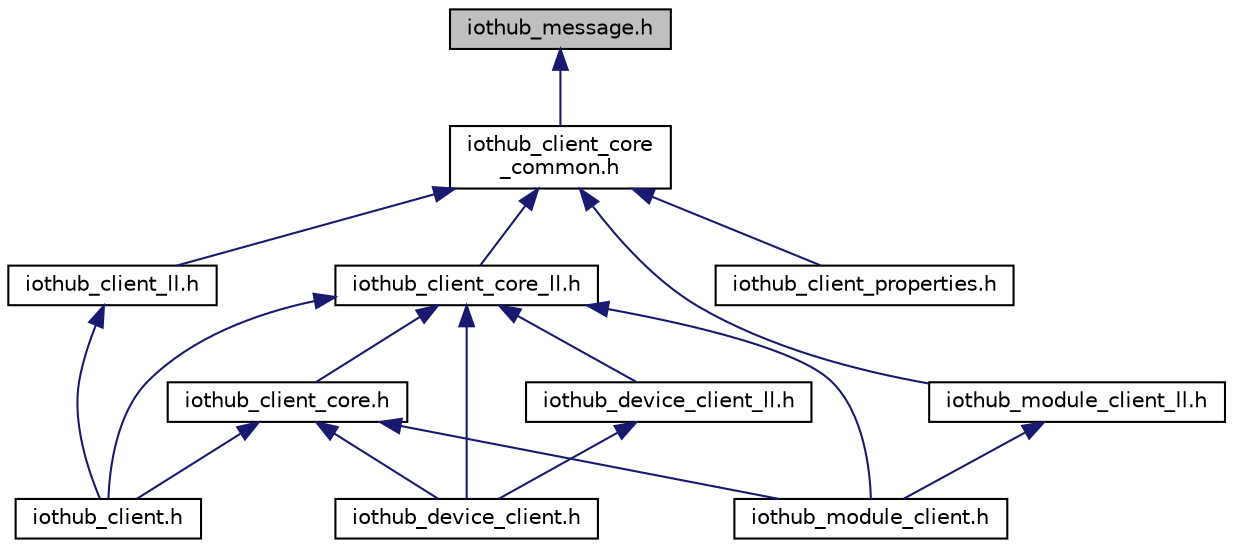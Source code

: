 digraph "iothub_message.h"
{
 // LATEX_PDF_SIZE
  edge [fontname="Helvetica",fontsize="10",labelfontname="Helvetica",labelfontsize="10"];
  node [fontname="Helvetica",fontsize="10",shape=record];
  Node1 [label="iothub_message.h",height=0.2,width=0.4,color="black", fillcolor="grey75", style="filled", fontcolor="black",tooltip="The IoTHub_Message component encapsulates one message that can be transferred by an IoT hub client."];
  Node1 -> Node2 [dir="back",color="midnightblue",fontsize="10",style="solid",fontname="Helvetica"];
  Node2 [label="iothub_client_core\l_common.h",height=0.2,width=0.4,color="black", fillcolor="white", style="filled",URL="$iothub__client__core__common_8h.html",tooltip="Shared enums, structures, and callback functions for IoT Hub client."];
  Node2 -> Node3 [dir="back",color="midnightblue",fontsize="10",style="solid",fontname="Helvetica"];
  Node3 [label="iothub_client_core_ll.h",height=0.2,width=0.4,color="black", fillcolor="white", style="filled",URL="$iothub__client__core__ll_8h_source.html",tooltip=" "];
  Node3 -> Node4 [dir="back",color="midnightblue",fontsize="10",style="solid",fontname="Helvetica"];
  Node4 [label="iothub_client.h",height=0.2,width=0.4,color="black", fillcolor="white", style="filled",URL="$iothub__client_8h.html",tooltip="Extends the IoTHubClient_LL with additional features."];
  Node3 -> Node5 [dir="back",color="midnightblue",fontsize="10",style="solid",fontname="Helvetica"];
  Node5 [label="iothub_client_core.h",height=0.2,width=0.4,color="black", fillcolor="white", style="filled",URL="$iothub__client__core_8h_source.html",tooltip=" "];
  Node5 -> Node4 [dir="back",color="midnightblue",fontsize="10",style="solid",fontname="Helvetica"];
  Node5 -> Node6 [dir="back",color="midnightblue",fontsize="10",style="solid",fontname="Helvetica"];
  Node6 [label="iothub_device_client.h",height=0.2,width=0.4,color="black", fillcolor="white", style="filled",URL="$iothub__device__client_8h.html",tooltip="Extends the IoTHubDeviceClient_LL with additional features."];
  Node5 -> Node7 [dir="back",color="midnightblue",fontsize="10",style="solid",fontname="Helvetica"];
  Node7 [label="iothub_module_client.h",height=0.2,width=0.4,color="black", fillcolor="white", style="filled",URL="$iothub__module__client_8h.html",tooltip="Extends the IoTHubModuleClient_LL module with additional features."];
  Node3 -> Node6 [dir="back",color="midnightblue",fontsize="10",style="solid",fontname="Helvetica"];
  Node3 -> Node8 [dir="back",color="midnightblue",fontsize="10",style="solid",fontname="Helvetica"];
  Node8 [label="iothub_device_client_ll.h",height=0.2,width=0.4,color="black", fillcolor="white", style="filled",URL="$iothub__device__client__ll_8h.html",tooltip="APIs that allow a user (usually a device) to communicate with an Azure IoT Hub."];
  Node8 -> Node6 [dir="back",color="midnightblue",fontsize="10",style="solid",fontname="Helvetica"];
  Node3 -> Node7 [dir="back",color="midnightblue",fontsize="10",style="solid",fontname="Helvetica"];
  Node2 -> Node9 [dir="back",color="midnightblue",fontsize="10",style="solid",fontname="Helvetica"];
  Node9 [label="iothub_client_ll.h",height=0.2,width=0.4,color="black", fillcolor="white", style="filled",URL="$iothub__client__ll_8h.html",tooltip="APIs that allow a user (usually a device) to communicate with an Azure IoT Hub."];
  Node9 -> Node4 [dir="back",color="midnightblue",fontsize="10",style="solid",fontname="Helvetica"];
  Node2 -> Node10 [dir="back",color="midnightblue",fontsize="10",style="solid",fontname="Helvetica"];
  Node10 [label="iothub_client_properties.h",height=0.2,width=0.4,color="black", fillcolor="white", style="filled",URL="$iothub__client__properties_8h.html",tooltip="APIs that serialize and deserialize properties modeled with DTDLv2."];
  Node2 -> Node11 [dir="back",color="midnightblue",fontsize="10",style="solid",fontname="Helvetica"];
  Node11 [label="iothub_module_client_ll.h",height=0.2,width=0.4,color="black", fillcolor="white", style="filled",URL="$iothub__module__client__ll_8h.html",tooltip="APIs that allow a user to communicate with an Azure IoT Hub."];
  Node11 -> Node7 [dir="back",color="midnightblue",fontsize="10",style="solid",fontname="Helvetica"];
}
